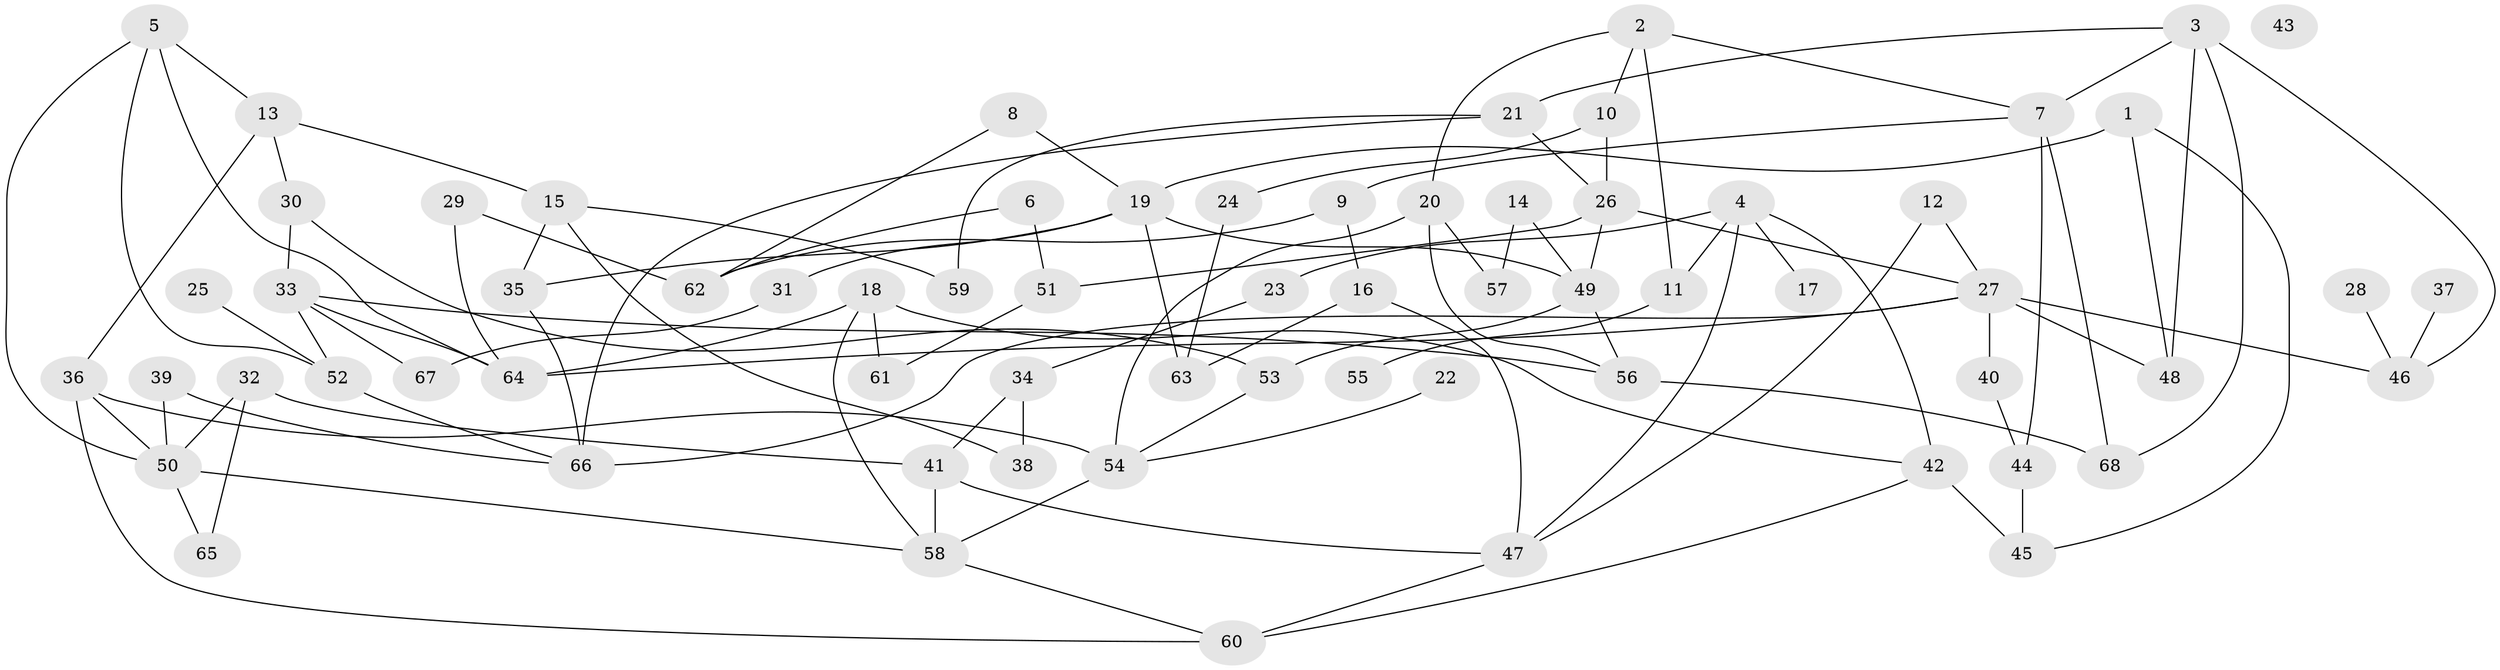 // coarse degree distribution, {3: 0.25, 1: 0.15, 2: 0.25, 4: 0.15, 0: 0.05, 5: 0.05, 11: 0.05, 8: 0.05}
// Generated by graph-tools (version 1.1) at 2025/43/03/04/25 21:43:58]
// undirected, 68 vertices, 110 edges
graph export_dot {
graph [start="1"]
  node [color=gray90,style=filled];
  1;
  2;
  3;
  4;
  5;
  6;
  7;
  8;
  9;
  10;
  11;
  12;
  13;
  14;
  15;
  16;
  17;
  18;
  19;
  20;
  21;
  22;
  23;
  24;
  25;
  26;
  27;
  28;
  29;
  30;
  31;
  32;
  33;
  34;
  35;
  36;
  37;
  38;
  39;
  40;
  41;
  42;
  43;
  44;
  45;
  46;
  47;
  48;
  49;
  50;
  51;
  52;
  53;
  54;
  55;
  56;
  57;
  58;
  59;
  60;
  61;
  62;
  63;
  64;
  65;
  66;
  67;
  68;
  1 -- 19;
  1 -- 45;
  1 -- 48;
  2 -- 7;
  2 -- 10;
  2 -- 11;
  2 -- 20;
  3 -- 7;
  3 -- 21;
  3 -- 46;
  3 -- 48;
  3 -- 68;
  4 -- 11;
  4 -- 17;
  4 -- 23;
  4 -- 42;
  4 -- 47;
  5 -- 13;
  5 -- 50;
  5 -- 52;
  5 -- 64;
  6 -- 51;
  6 -- 62;
  7 -- 9;
  7 -- 44;
  7 -- 68;
  8 -- 19;
  8 -- 62;
  9 -- 16;
  9 -- 62;
  10 -- 24;
  10 -- 26;
  11 -- 55;
  12 -- 27;
  12 -- 47;
  13 -- 15;
  13 -- 30;
  13 -- 36;
  14 -- 49;
  14 -- 57;
  15 -- 35;
  15 -- 38;
  15 -- 59;
  16 -- 47;
  16 -- 63;
  18 -- 42;
  18 -- 58;
  18 -- 61;
  18 -- 64;
  19 -- 31;
  19 -- 35;
  19 -- 49;
  19 -- 63;
  20 -- 54;
  20 -- 56;
  20 -- 57;
  21 -- 26;
  21 -- 59;
  21 -- 66;
  22 -- 54;
  23 -- 34;
  24 -- 63;
  25 -- 52;
  26 -- 27;
  26 -- 49;
  26 -- 51;
  27 -- 40;
  27 -- 46;
  27 -- 48;
  27 -- 64;
  27 -- 66;
  28 -- 46;
  29 -- 62;
  29 -- 64;
  30 -- 33;
  30 -- 53;
  31 -- 67;
  32 -- 41;
  32 -- 50;
  32 -- 65;
  33 -- 52;
  33 -- 56;
  33 -- 64;
  33 -- 67;
  34 -- 38;
  34 -- 41;
  35 -- 66;
  36 -- 50;
  36 -- 54;
  36 -- 60;
  37 -- 46;
  39 -- 50;
  39 -- 66;
  40 -- 44;
  41 -- 47;
  41 -- 58;
  42 -- 45;
  42 -- 60;
  44 -- 45;
  47 -- 60;
  49 -- 53;
  49 -- 56;
  50 -- 58;
  50 -- 65;
  51 -- 61;
  52 -- 66;
  53 -- 54;
  54 -- 58;
  56 -- 68;
  58 -- 60;
}
